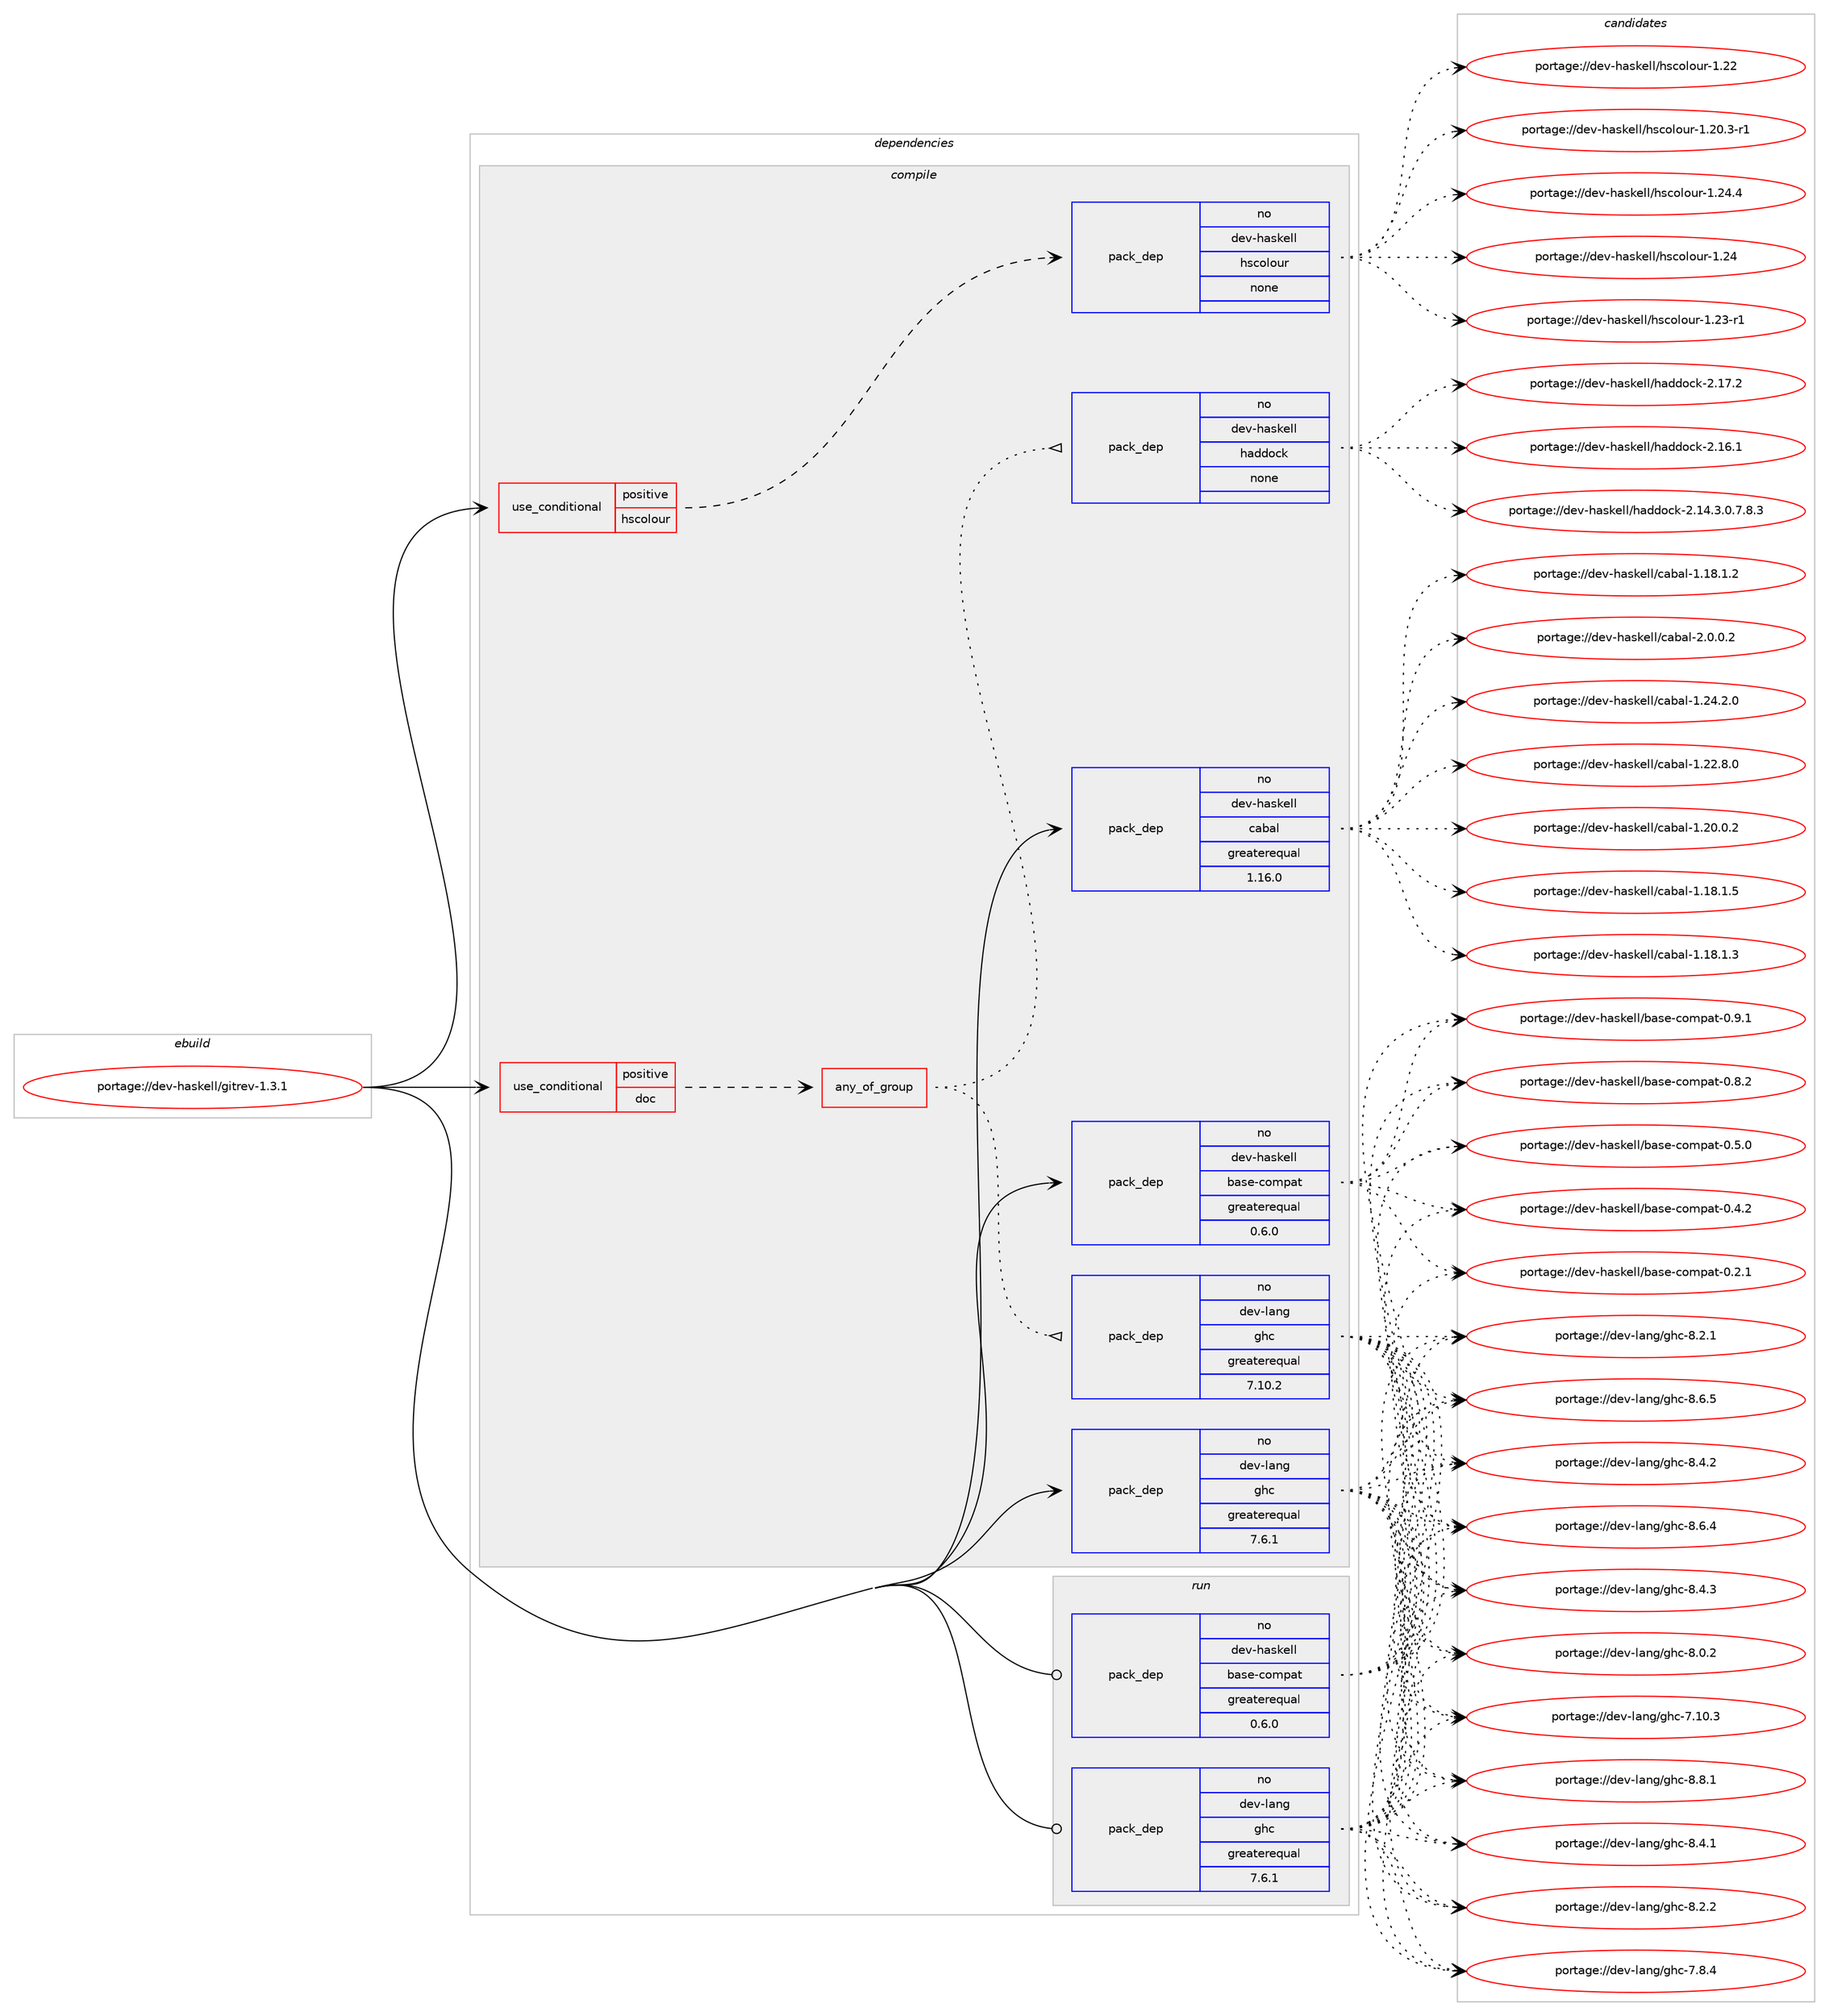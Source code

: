 digraph prolog {

# *************
# Graph options
# *************

newrank=true;
concentrate=true;
compound=true;
graph [rankdir=LR,fontname=Helvetica,fontsize=10,ranksep=1.5];#, ranksep=2.5, nodesep=0.2];
edge  [arrowhead=vee];
node  [fontname=Helvetica,fontsize=10];

# **********
# The ebuild
# **********

subgraph cluster_leftcol {
color=gray;
label=<<i>ebuild</i>>;
id [label="portage://dev-haskell/gitrev-1.3.1", color=red, width=4, href="../dev-haskell/gitrev-1.3.1.svg"];
}

# ****************
# The dependencies
# ****************

subgraph cluster_midcol {
color=gray;
label=<<i>dependencies</i>>;
subgraph cluster_compile {
fillcolor="#eeeeee";
style=filled;
label=<<i>compile</i>>;
subgraph cond133870 {
dependency561919 [label=<<TABLE BORDER="0" CELLBORDER="1" CELLSPACING="0" CELLPADDING="4"><TR><TD ROWSPAN="3" CELLPADDING="10">use_conditional</TD></TR><TR><TD>positive</TD></TR><TR><TD>doc</TD></TR></TABLE>>, shape=none, color=red];
subgraph any6408 {
dependency561920 [label=<<TABLE BORDER="0" CELLBORDER="1" CELLSPACING="0" CELLPADDING="4"><TR><TD CELLPADDING="10">any_of_group</TD></TR></TABLE>>, shape=none, color=red];subgraph pack421404 {
dependency561921 [label=<<TABLE BORDER="0" CELLBORDER="1" CELLSPACING="0" CELLPADDING="4" WIDTH="220"><TR><TD ROWSPAN="6" CELLPADDING="30">pack_dep</TD></TR><TR><TD WIDTH="110">no</TD></TR><TR><TD>dev-haskell</TD></TR><TR><TD>haddock</TD></TR><TR><TD>none</TD></TR><TR><TD></TD></TR></TABLE>>, shape=none, color=blue];
}
dependency561920:e -> dependency561921:w [weight=20,style="dotted",arrowhead="oinv"];
subgraph pack421405 {
dependency561922 [label=<<TABLE BORDER="0" CELLBORDER="1" CELLSPACING="0" CELLPADDING="4" WIDTH="220"><TR><TD ROWSPAN="6" CELLPADDING="30">pack_dep</TD></TR><TR><TD WIDTH="110">no</TD></TR><TR><TD>dev-lang</TD></TR><TR><TD>ghc</TD></TR><TR><TD>greaterequal</TD></TR><TR><TD>7.10.2</TD></TR></TABLE>>, shape=none, color=blue];
}
dependency561920:e -> dependency561922:w [weight=20,style="dotted",arrowhead="oinv"];
}
dependency561919:e -> dependency561920:w [weight=20,style="dashed",arrowhead="vee"];
}
id:e -> dependency561919:w [weight=20,style="solid",arrowhead="vee"];
subgraph cond133871 {
dependency561923 [label=<<TABLE BORDER="0" CELLBORDER="1" CELLSPACING="0" CELLPADDING="4"><TR><TD ROWSPAN="3" CELLPADDING="10">use_conditional</TD></TR><TR><TD>positive</TD></TR><TR><TD>hscolour</TD></TR></TABLE>>, shape=none, color=red];
subgraph pack421406 {
dependency561924 [label=<<TABLE BORDER="0" CELLBORDER="1" CELLSPACING="0" CELLPADDING="4" WIDTH="220"><TR><TD ROWSPAN="6" CELLPADDING="30">pack_dep</TD></TR><TR><TD WIDTH="110">no</TD></TR><TR><TD>dev-haskell</TD></TR><TR><TD>hscolour</TD></TR><TR><TD>none</TD></TR><TR><TD></TD></TR></TABLE>>, shape=none, color=blue];
}
dependency561923:e -> dependency561924:w [weight=20,style="dashed",arrowhead="vee"];
}
id:e -> dependency561923:w [weight=20,style="solid",arrowhead="vee"];
subgraph pack421407 {
dependency561925 [label=<<TABLE BORDER="0" CELLBORDER="1" CELLSPACING="0" CELLPADDING="4" WIDTH="220"><TR><TD ROWSPAN="6" CELLPADDING="30">pack_dep</TD></TR><TR><TD WIDTH="110">no</TD></TR><TR><TD>dev-haskell</TD></TR><TR><TD>base-compat</TD></TR><TR><TD>greaterequal</TD></TR><TR><TD>0.6.0</TD></TR></TABLE>>, shape=none, color=blue];
}
id:e -> dependency561925:w [weight=20,style="solid",arrowhead="vee"];
subgraph pack421408 {
dependency561926 [label=<<TABLE BORDER="0" CELLBORDER="1" CELLSPACING="0" CELLPADDING="4" WIDTH="220"><TR><TD ROWSPAN="6" CELLPADDING="30">pack_dep</TD></TR><TR><TD WIDTH="110">no</TD></TR><TR><TD>dev-haskell</TD></TR><TR><TD>cabal</TD></TR><TR><TD>greaterequal</TD></TR><TR><TD>1.16.0</TD></TR></TABLE>>, shape=none, color=blue];
}
id:e -> dependency561926:w [weight=20,style="solid",arrowhead="vee"];
subgraph pack421409 {
dependency561927 [label=<<TABLE BORDER="0" CELLBORDER="1" CELLSPACING="0" CELLPADDING="4" WIDTH="220"><TR><TD ROWSPAN="6" CELLPADDING="30">pack_dep</TD></TR><TR><TD WIDTH="110">no</TD></TR><TR><TD>dev-lang</TD></TR><TR><TD>ghc</TD></TR><TR><TD>greaterequal</TD></TR><TR><TD>7.6.1</TD></TR></TABLE>>, shape=none, color=blue];
}
id:e -> dependency561927:w [weight=20,style="solid",arrowhead="vee"];
}
subgraph cluster_compileandrun {
fillcolor="#eeeeee";
style=filled;
label=<<i>compile and run</i>>;
}
subgraph cluster_run {
fillcolor="#eeeeee";
style=filled;
label=<<i>run</i>>;
subgraph pack421410 {
dependency561928 [label=<<TABLE BORDER="0" CELLBORDER="1" CELLSPACING="0" CELLPADDING="4" WIDTH="220"><TR><TD ROWSPAN="6" CELLPADDING="30">pack_dep</TD></TR><TR><TD WIDTH="110">no</TD></TR><TR><TD>dev-haskell</TD></TR><TR><TD>base-compat</TD></TR><TR><TD>greaterequal</TD></TR><TR><TD>0.6.0</TD></TR></TABLE>>, shape=none, color=blue];
}
id:e -> dependency561928:w [weight=20,style="solid",arrowhead="odot"];
subgraph pack421411 {
dependency561929 [label=<<TABLE BORDER="0" CELLBORDER="1" CELLSPACING="0" CELLPADDING="4" WIDTH="220"><TR><TD ROWSPAN="6" CELLPADDING="30">pack_dep</TD></TR><TR><TD WIDTH="110">no</TD></TR><TR><TD>dev-lang</TD></TR><TR><TD>ghc</TD></TR><TR><TD>greaterequal</TD></TR><TR><TD>7.6.1</TD></TR></TABLE>>, shape=none, color=blue];
}
id:e -> dependency561929:w [weight=20,style="solid",arrowhead="odot"];
}
}

# **************
# The candidates
# **************

subgraph cluster_choices {
rank=same;
color=gray;
label=<<i>candidates</i>>;

subgraph choice421404 {
color=black;
nodesep=1;
choice100101118451049711510710110810847104971001001119910745504649554650 [label="portage://dev-haskell/haddock-2.17.2", color=red, width=4,href="../dev-haskell/haddock-2.17.2.svg"];
choice100101118451049711510710110810847104971001001119910745504649544649 [label="portage://dev-haskell/haddock-2.16.1", color=red, width=4,href="../dev-haskell/haddock-2.16.1.svg"];
choice1001011184510497115107101108108471049710010011199107455046495246514648465546564651 [label="portage://dev-haskell/haddock-2.14.3.0.7.8.3", color=red, width=4,href="../dev-haskell/haddock-2.14.3.0.7.8.3.svg"];
dependency561921:e -> choice100101118451049711510710110810847104971001001119910745504649554650:w [style=dotted,weight="100"];
dependency561921:e -> choice100101118451049711510710110810847104971001001119910745504649544649:w [style=dotted,weight="100"];
dependency561921:e -> choice1001011184510497115107101108108471049710010011199107455046495246514648465546564651:w [style=dotted,weight="100"];
}
subgraph choice421405 {
color=black;
nodesep=1;
choice10010111845108971101034710310499455646564649 [label="portage://dev-lang/ghc-8.8.1", color=red, width=4,href="../dev-lang/ghc-8.8.1.svg"];
choice10010111845108971101034710310499455646544653 [label="portage://dev-lang/ghc-8.6.5", color=red, width=4,href="../dev-lang/ghc-8.6.5.svg"];
choice10010111845108971101034710310499455646544652 [label="portage://dev-lang/ghc-8.6.4", color=red, width=4,href="../dev-lang/ghc-8.6.4.svg"];
choice10010111845108971101034710310499455646524651 [label="portage://dev-lang/ghc-8.4.3", color=red, width=4,href="../dev-lang/ghc-8.4.3.svg"];
choice10010111845108971101034710310499455646524650 [label="portage://dev-lang/ghc-8.4.2", color=red, width=4,href="../dev-lang/ghc-8.4.2.svg"];
choice10010111845108971101034710310499455646524649 [label="portage://dev-lang/ghc-8.4.1", color=red, width=4,href="../dev-lang/ghc-8.4.1.svg"];
choice10010111845108971101034710310499455646504650 [label="portage://dev-lang/ghc-8.2.2", color=red, width=4,href="../dev-lang/ghc-8.2.2.svg"];
choice10010111845108971101034710310499455646504649 [label="portage://dev-lang/ghc-8.2.1", color=red, width=4,href="../dev-lang/ghc-8.2.1.svg"];
choice10010111845108971101034710310499455646484650 [label="portage://dev-lang/ghc-8.0.2", color=red, width=4,href="../dev-lang/ghc-8.0.2.svg"];
choice10010111845108971101034710310499455546564652 [label="portage://dev-lang/ghc-7.8.4", color=red, width=4,href="../dev-lang/ghc-7.8.4.svg"];
choice1001011184510897110103471031049945554649484651 [label="portage://dev-lang/ghc-7.10.3", color=red, width=4,href="../dev-lang/ghc-7.10.3.svg"];
dependency561922:e -> choice10010111845108971101034710310499455646564649:w [style=dotted,weight="100"];
dependency561922:e -> choice10010111845108971101034710310499455646544653:w [style=dotted,weight="100"];
dependency561922:e -> choice10010111845108971101034710310499455646544652:w [style=dotted,weight="100"];
dependency561922:e -> choice10010111845108971101034710310499455646524651:w [style=dotted,weight="100"];
dependency561922:e -> choice10010111845108971101034710310499455646524650:w [style=dotted,weight="100"];
dependency561922:e -> choice10010111845108971101034710310499455646524649:w [style=dotted,weight="100"];
dependency561922:e -> choice10010111845108971101034710310499455646504650:w [style=dotted,weight="100"];
dependency561922:e -> choice10010111845108971101034710310499455646504649:w [style=dotted,weight="100"];
dependency561922:e -> choice10010111845108971101034710310499455646484650:w [style=dotted,weight="100"];
dependency561922:e -> choice10010111845108971101034710310499455546564652:w [style=dotted,weight="100"];
dependency561922:e -> choice1001011184510897110103471031049945554649484651:w [style=dotted,weight="100"];
}
subgraph choice421406 {
color=black;
nodesep=1;
choice1001011184510497115107101108108471041159911110811111711445494650524652 [label="portage://dev-haskell/hscolour-1.24.4", color=red, width=4,href="../dev-haskell/hscolour-1.24.4.svg"];
choice100101118451049711510710110810847104115991111081111171144549465052 [label="portage://dev-haskell/hscolour-1.24", color=red, width=4,href="../dev-haskell/hscolour-1.24.svg"];
choice1001011184510497115107101108108471041159911110811111711445494650514511449 [label="portage://dev-haskell/hscolour-1.23-r1", color=red, width=4,href="../dev-haskell/hscolour-1.23-r1.svg"];
choice100101118451049711510710110810847104115991111081111171144549465050 [label="portage://dev-haskell/hscolour-1.22", color=red, width=4,href="../dev-haskell/hscolour-1.22.svg"];
choice10010111845104971151071011081084710411599111108111117114454946504846514511449 [label="portage://dev-haskell/hscolour-1.20.3-r1", color=red, width=4,href="../dev-haskell/hscolour-1.20.3-r1.svg"];
dependency561924:e -> choice1001011184510497115107101108108471041159911110811111711445494650524652:w [style=dotted,weight="100"];
dependency561924:e -> choice100101118451049711510710110810847104115991111081111171144549465052:w [style=dotted,weight="100"];
dependency561924:e -> choice1001011184510497115107101108108471041159911110811111711445494650514511449:w [style=dotted,weight="100"];
dependency561924:e -> choice100101118451049711510710110810847104115991111081111171144549465050:w [style=dotted,weight="100"];
dependency561924:e -> choice10010111845104971151071011081084710411599111108111117114454946504846514511449:w [style=dotted,weight="100"];
}
subgraph choice421407 {
color=black;
nodesep=1;
choice1001011184510497115107101108108479897115101459911110911297116454846574649 [label="portage://dev-haskell/base-compat-0.9.1", color=red, width=4,href="../dev-haskell/base-compat-0.9.1.svg"];
choice1001011184510497115107101108108479897115101459911110911297116454846564650 [label="portage://dev-haskell/base-compat-0.8.2", color=red, width=4,href="../dev-haskell/base-compat-0.8.2.svg"];
choice1001011184510497115107101108108479897115101459911110911297116454846534648 [label="portage://dev-haskell/base-compat-0.5.0", color=red, width=4,href="../dev-haskell/base-compat-0.5.0.svg"];
choice1001011184510497115107101108108479897115101459911110911297116454846524650 [label="portage://dev-haskell/base-compat-0.4.2", color=red, width=4,href="../dev-haskell/base-compat-0.4.2.svg"];
choice1001011184510497115107101108108479897115101459911110911297116454846504649 [label="portage://dev-haskell/base-compat-0.2.1", color=red, width=4,href="../dev-haskell/base-compat-0.2.1.svg"];
dependency561925:e -> choice1001011184510497115107101108108479897115101459911110911297116454846574649:w [style=dotted,weight="100"];
dependency561925:e -> choice1001011184510497115107101108108479897115101459911110911297116454846564650:w [style=dotted,weight="100"];
dependency561925:e -> choice1001011184510497115107101108108479897115101459911110911297116454846534648:w [style=dotted,weight="100"];
dependency561925:e -> choice1001011184510497115107101108108479897115101459911110911297116454846524650:w [style=dotted,weight="100"];
dependency561925:e -> choice1001011184510497115107101108108479897115101459911110911297116454846504649:w [style=dotted,weight="100"];
}
subgraph choice421408 {
color=black;
nodesep=1;
choice100101118451049711510710110810847999798971084550464846484650 [label="portage://dev-haskell/cabal-2.0.0.2", color=red, width=4,href="../dev-haskell/cabal-2.0.0.2.svg"];
choice10010111845104971151071011081084799979897108454946505246504648 [label="portage://dev-haskell/cabal-1.24.2.0", color=red, width=4,href="../dev-haskell/cabal-1.24.2.0.svg"];
choice10010111845104971151071011081084799979897108454946505046564648 [label="portage://dev-haskell/cabal-1.22.8.0", color=red, width=4,href="../dev-haskell/cabal-1.22.8.0.svg"];
choice10010111845104971151071011081084799979897108454946504846484650 [label="portage://dev-haskell/cabal-1.20.0.2", color=red, width=4,href="../dev-haskell/cabal-1.20.0.2.svg"];
choice10010111845104971151071011081084799979897108454946495646494653 [label="portage://dev-haskell/cabal-1.18.1.5", color=red, width=4,href="../dev-haskell/cabal-1.18.1.5.svg"];
choice10010111845104971151071011081084799979897108454946495646494651 [label="portage://dev-haskell/cabal-1.18.1.3", color=red, width=4,href="../dev-haskell/cabal-1.18.1.3.svg"];
choice10010111845104971151071011081084799979897108454946495646494650 [label="portage://dev-haskell/cabal-1.18.1.2", color=red, width=4,href="../dev-haskell/cabal-1.18.1.2.svg"];
dependency561926:e -> choice100101118451049711510710110810847999798971084550464846484650:w [style=dotted,weight="100"];
dependency561926:e -> choice10010111845104971151071011081084799979897108454946505246504648:w [style=dotted,weight="100"];
dependency561926:e -> choice10010111845104971151071011081084799979897108454946505046564648:w [style=dotted,weight="100"];
dependency561926:e -> choice10010111845104971151071011081084799979897108454946504846484650:w [style=dotted,weight="100"];
dependency561926:e -> choice10010111845104971151071011081084799979897108454946495646494653:w [style=dotted,weight="100"];
dependency561926:e -> choice10010111845104971151071011081084799979897108454946495646494651:w [style=dotted,weight="100"];
dependency561926:e -> choice10010111845104971151071011081084799979897108454946495646494650:w [style=dotted,weight="100"];
}
subgraph choice421409 {
color=black;
nodesep=1;
choice10010111845108971101034710310499455646564649 [label="portage://dev-lang/ghc-8.8.1", color=red, width=4,href="../dev-lang/ghc-8.8.1.svg"];
choice10010111845108971101034710310499455646544653 [label="portage://dev-lang/ghc-8.6.5", color=red, width=4,href="../dev-lang/ghc-8.6.5.svg"];
choice10010111845108971101034710310499455646544652 [label="portage://dev-lang/ghc-8.6.4", color=red, width=4,href="../dev-lang/ghc-8.6.4.svg"];
choice10010111845108971101034710310499455646524651 [label="portage://dev-lang/ghc-8.4.3", color=red, width=4,href="../dev-lang/ghc-8.4.3.svg"];
choice10010111845108971101034710310499455646524650 [label="portage://dev-lang/ghc-8.4.2", color=red, width=4,href="../dev-lang/ghc-8.4.2.svg"];
choice10010111845108971101034710310499455646524649 [label="portage://dev-lang/ghc-8.4.1", color=red, width=4,href="../dev-lang/ghc-8.4.1.svg"];
choice10010111845108971101034710310499455646504650 [label="portage://dev-lang/ghc-8.2.2", color=red, width=4,href="../dev-lang/ghc-8.2.2.svg"];
choice10010111845108971101034710310499455646504649 [label="portage://dev-lang/ghc-8.2.1", color=red, width=4,href="../dev-lang/ghc-8.2.1.svg"];
choice10010111845108971101034710310499455646484650 [label="portage://dev-lang/ghc-8.0.2", color=red, width=4,href="../dev-lang/ghc-8.0.2.svg"];
choice10010111845108971101034710310499455546564652 [label="portage://dev-lang/ghc-7.8.4", color=red, width=4,href="../dev-lang/ghc-7.8.4.svg"];
choice1001011184510897110103471031049945554649484651 [label="portage://dev-lang/ghc-7.10.3", color=red, width=4,href="../dev-lang/ghc-7.10.3.svg"];
dependency561927:e -> choice10010111845108971101034710310499455646564649:w [style=dotted,weight="100"];
dependency561927:e -> choice10010111845108971101034710310499455646544653:w [style=dotted,weight="100"];
dependency561927:e -> choice10010111845108971101034710310499455646544652:w [style=dotted,weight="100"];
dependency561927:e -> choice10010111845108971101034710310499455646524651:w [style=dotted,weight="100"];
dependency561927:e -> choice10010111845108971101034710310499455646524650:w [style=dotted,weight="100"];
dependency561927:e -> choice10010111845108971101034710310499455646524649:w [style=dotted,weight="100"];
dependency561927:e -> choice10010111845108971101034710310499455646504650:w [style=dotted,weight="100"];
dependency561927:e -> choice10010111845108971101034710310499455646504649:w [style=dotted,weight="100"];
dependency561927:e -> choice10010111845108971101034710310499455646484650:w [style=dotted,weight="100"];
dependency561927:e -> choice10010111845108971101034710310499455546564652:w [style=dotted,weight="100"];
dependency561927:e -> choice1001011184510897110103471031049945554649484651:w [style=dotted,weight="100"];
}
subgraph choice421410 {
color=black;
nodesep=1;
choice1001011184510497115107101108108479897115101459911110911297116454846574649 [label="portage://dev-haskell/base-compat-0.9.1", color=red, width=4,href="../dev-haskell/base-compat-0.9.1.svg"];
choice1001011184510497115107101108108479897115101459911110911297116454846564650 [label="portage://dev-haskell/base-compat-0.8.2", color=red, width=4,href="../dev-haskell/base-compat-0.8.2.svg"];
choice1001011184510497115107101108108479897115101459911110911297116454846534648 [label="portage://dev-haskell/base-compat-0.5.0", color=red, width=4,href="../dev-haskell/base-compat-0.5.0.svg"];
choice1001011184510497115107101108108479897115101459911110911297116454846524650 [label="portage://dev-haskell/base-compat-0.4.2", color=red, width=4,href="../dev-haskell/base-compat-0.4.2.svg"];
choice1001011184510497115107101108108479897115101459911110911297116454846504649 [label="portage://dev-haskell/base-compat-0.2.1", color=red, width=4,href="../dev-haskell/base-compat-0.2.1.svg"];
dependency561928:e -> choice1001011184510497115107101108108479897115101459911110911297116454846574649:w [style=dotted,weight="100"];
dependency561928:e -> choice1001011184510497115107101108108479897115101459911110911297116454846564650:w [style=dotted,weight="100"];
dependency561928:e -> choice1001011184510497115107101108108479897115101459911110911297116454846534648:w [style=dotted,weight="100"];
dependency561928:e -> choice1001011184510497115107101108108479897115101459911110911297116454846524650:w [style=dotted,weight="100"];
dependency561928:e -> choice1001011184510497115107101108108479897115101459911110911297116454846504649:w [style=dotted,weight="100"];
}
subgraph choice421411 {
color=black;
nodesep=1;
choice10010111845108971101034710310499455646564649 [label="portage://dev-lang/ghc-8.8.1", color=red, width=4,href="../dev-lang/ghc-8.8.1.svg"];
choice10010111845108971101034710310499455646544653 [label="portage://dev-lang/ghc-8.6.5", color=red, width=4,href="../dev-lang/ghc-8.6.5.svg"];
choice10010111845108971101034710310499455646544652 [label="portage://dev-lang/ghc-8.6.4", color=red, width=4,href="../dev-lang/ghc-8.6.4.svg"];
choice10010111845108971101034710310499455646524651 [label="portage://dev-lang/ghc-8.4.3", color=red, width=4,href="../dev-lang/ghc-8.4.3.svg"];
choice10010111845108971101034710310499455646524650 [label="portage://dev-lang/ghc-8.4.2", color=red, width=4,href="../dev-lang/ghc-8.4.2.svg"];
choice10010111845108971101034710310499455646524649 [label="portage://dev-lang/ghc-8.4.1", color=red, width=4,href="../dev-lang/ghc-8.4.1.svg"];
choice10010111845108971101034710310499455646504650 [label="portage://dev-lang/ghc-8.2.2", color=red, width=4,href="../dev-lang/ghc-8.2.2.svg"];
choice10010111845108971101034710310499455646504649 [label="portage://dev-lang/ghc-8.2.1", color=red, width=4,href="../dev-lang/ghc-8.2.1.svg"];
choice10010111845108971101034710310499455646484650 [label="portage://dev-lang/ghc-8.0.2", color=red, width=4,href="../dev-lang/ghc-8.0.2.svg"];
choice10010111845108971101034710310499455546564652 [label="portage://dev-lang/ghc-7.8.4", color=red, width=4,href="../dev-lang/ghc-7.8.4.svg"];
choice1001011184510897110103471031049945554649484651 [label="portage://dev-lang/ghc-7.10.3", color=red, width=4,href="../dev-lang/ghc-7.10.3.svg"];
dependency561929:e -> choice10010111845108971101034710310499455646564649:w [style=dotted,weight="100"];
dependency561929:e -> choice10010111845108971101034710310499455646544653:w [style=dotted,weight="100"];
dependency561929:e -> choice10010111845108971101034710310499455646544652:w [style=dotted,weight="100"];
dependency561929:e -> choice10010111845108971101034710310499455646524651:w [style=dotted,weight="100"];
dependency561929:e -> choice10010111845108971101034710310499455646524650:w [style=dotted,weight="100"];
dependency561929:e -> choice10010111845108971101034710310499455646524649:w [style=dotted,weight="100"];
dependency561929:e -> choice10010111845108971101034710310499455646504650:w [style=dotted,weight="100"];
dependency561929:e -> choice10010111845108971101034710310499455646504649:w [style=dotted,weight="100"];
dependency561929:e -> choice10010111845108971101034710310499455646484650:w [style=dotted,weight="100"];
dependency561929:e -> choice10010111845108971101034710310499455546564652:w [style=dotted,weight="100"];
dependency561929:e -> choice1001011184510897110103471031049945554649484651:w [style=dotted,weight="100"];
}
}

}
